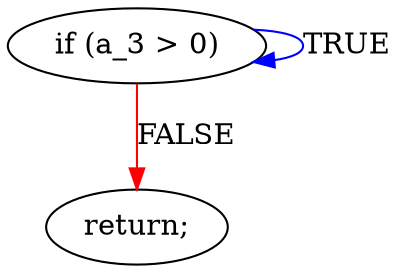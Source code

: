 digraph { // mcdc017a
    A2 [label="if (a_3 > 0)"];
    A3 [label="return;"];
    A2 -> A2 [label="TRUE", color="blue"];
    A2 -> A3 [label="FALSE", color="red"];
}
